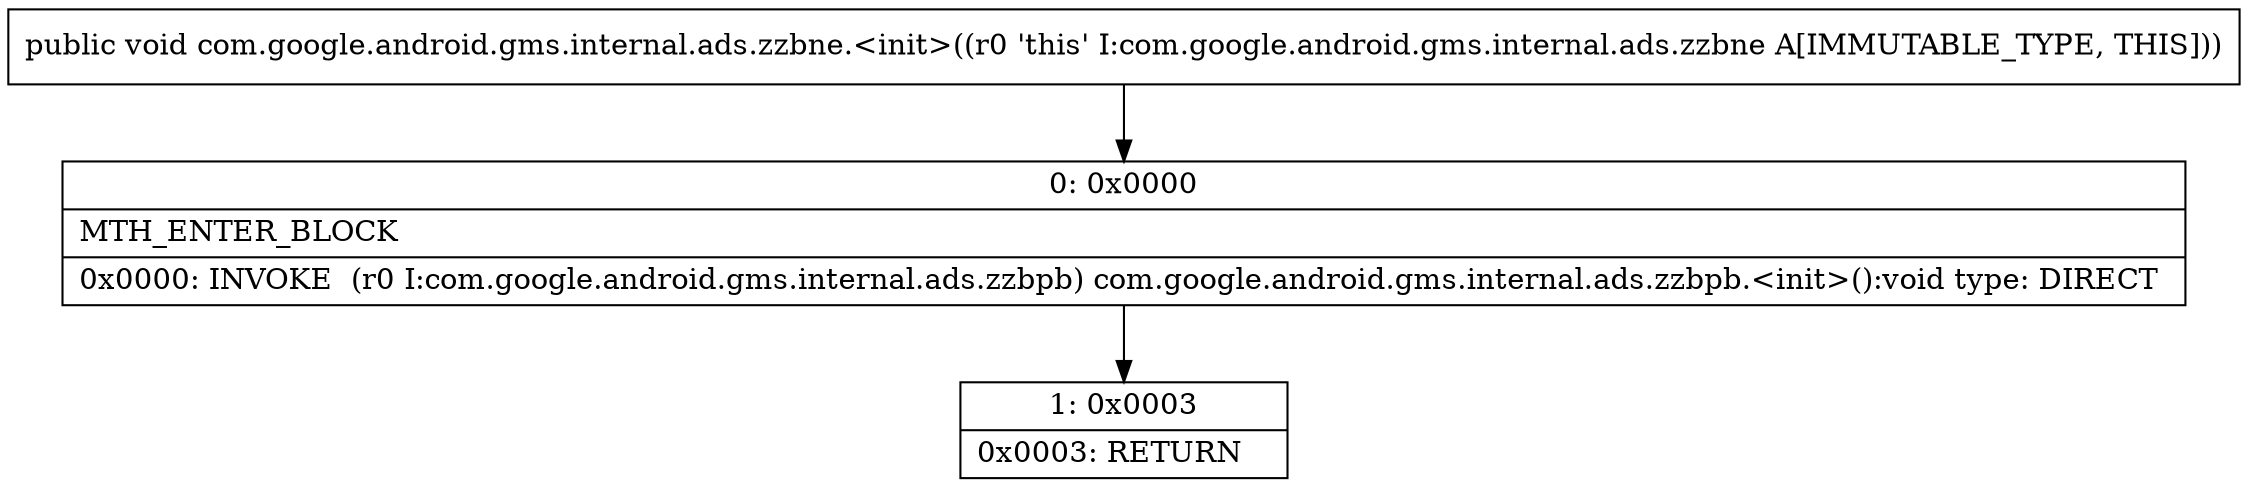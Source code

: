 digraph "CFG forcom.google.android.gms.internal.ads.zzbne.\<init\>()V" {
Node_0 [shape=record,label="{0\:\ 0x0000|MTH_ENTER_BLOCK\l|0x0000: INVOKE  (r0 I:com.google.android.gms.internal.ads.zzbpb) com.google.android.gms.internal.ads.zzbpb.\<init\>():void type: DIRECT \l}"];
Node_1 [shape=record,label="{1\:\ 0x0003|0x0003: RETURN   \l}"];
MethodNode[shape=record,label="{public void com.google.android.gms.internal.ads.zzbne.\<init\>((r0 'this' I:com.google.android.gms.internal.ads.zzbne A[IMMUTABLE_TYPE, THIS])) }"];
MethodNode -> Node_0;
Node_0 -> Node_1;
}

